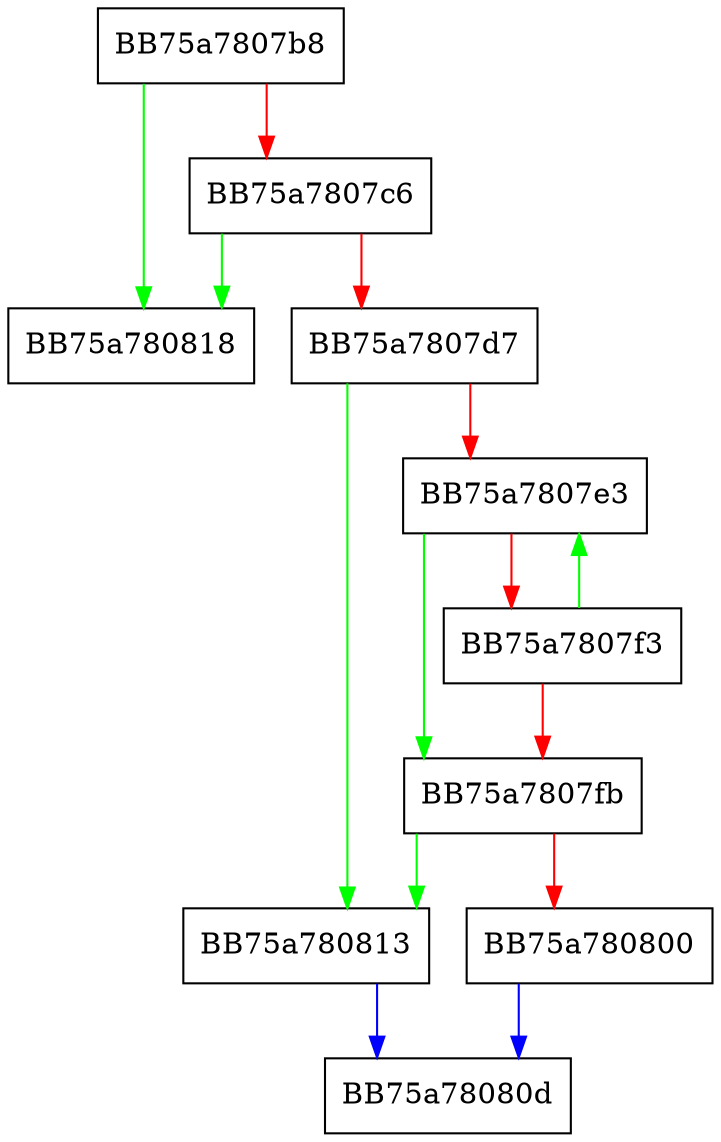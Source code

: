 digraph StateFromIp {
  node [shape="box"];
  graph [splines=ortho];
  BB75a7807b8 -> BB75a780818 [color="green"];
  BB75a7807b8 -> BB75a7807c6 [color="red"];
  BB75a7807c6 -> BB75a780818 [color="green"];
  BB75a7807c6 -> BB75a7807d7 [color="red"];
  BB75a7807d7 -> BB75a780813 [color="green"];
  BB75a7807d7 -> BB75a7807e3 [color="red"];
  BB75a7807e3 -> BB75a7807fb [color="green"];
  BB75a7807e3 -> BB75a7807f3 [color="red"];
  BB75a7807f3 -> BB75a7807e3 [color="green"];
  BB75a7807f3 -> BB75a7807fb [color="red"];
  BB75a7807fb -> BB75a780813 [color="green"];
  BB75a7807fb -> BB75a780800 [color="red"];
  BB75a780800 -> BB75a78080d [color="blue"];
  BB75a780813 -> BB75a78080d [color="blue"];
}